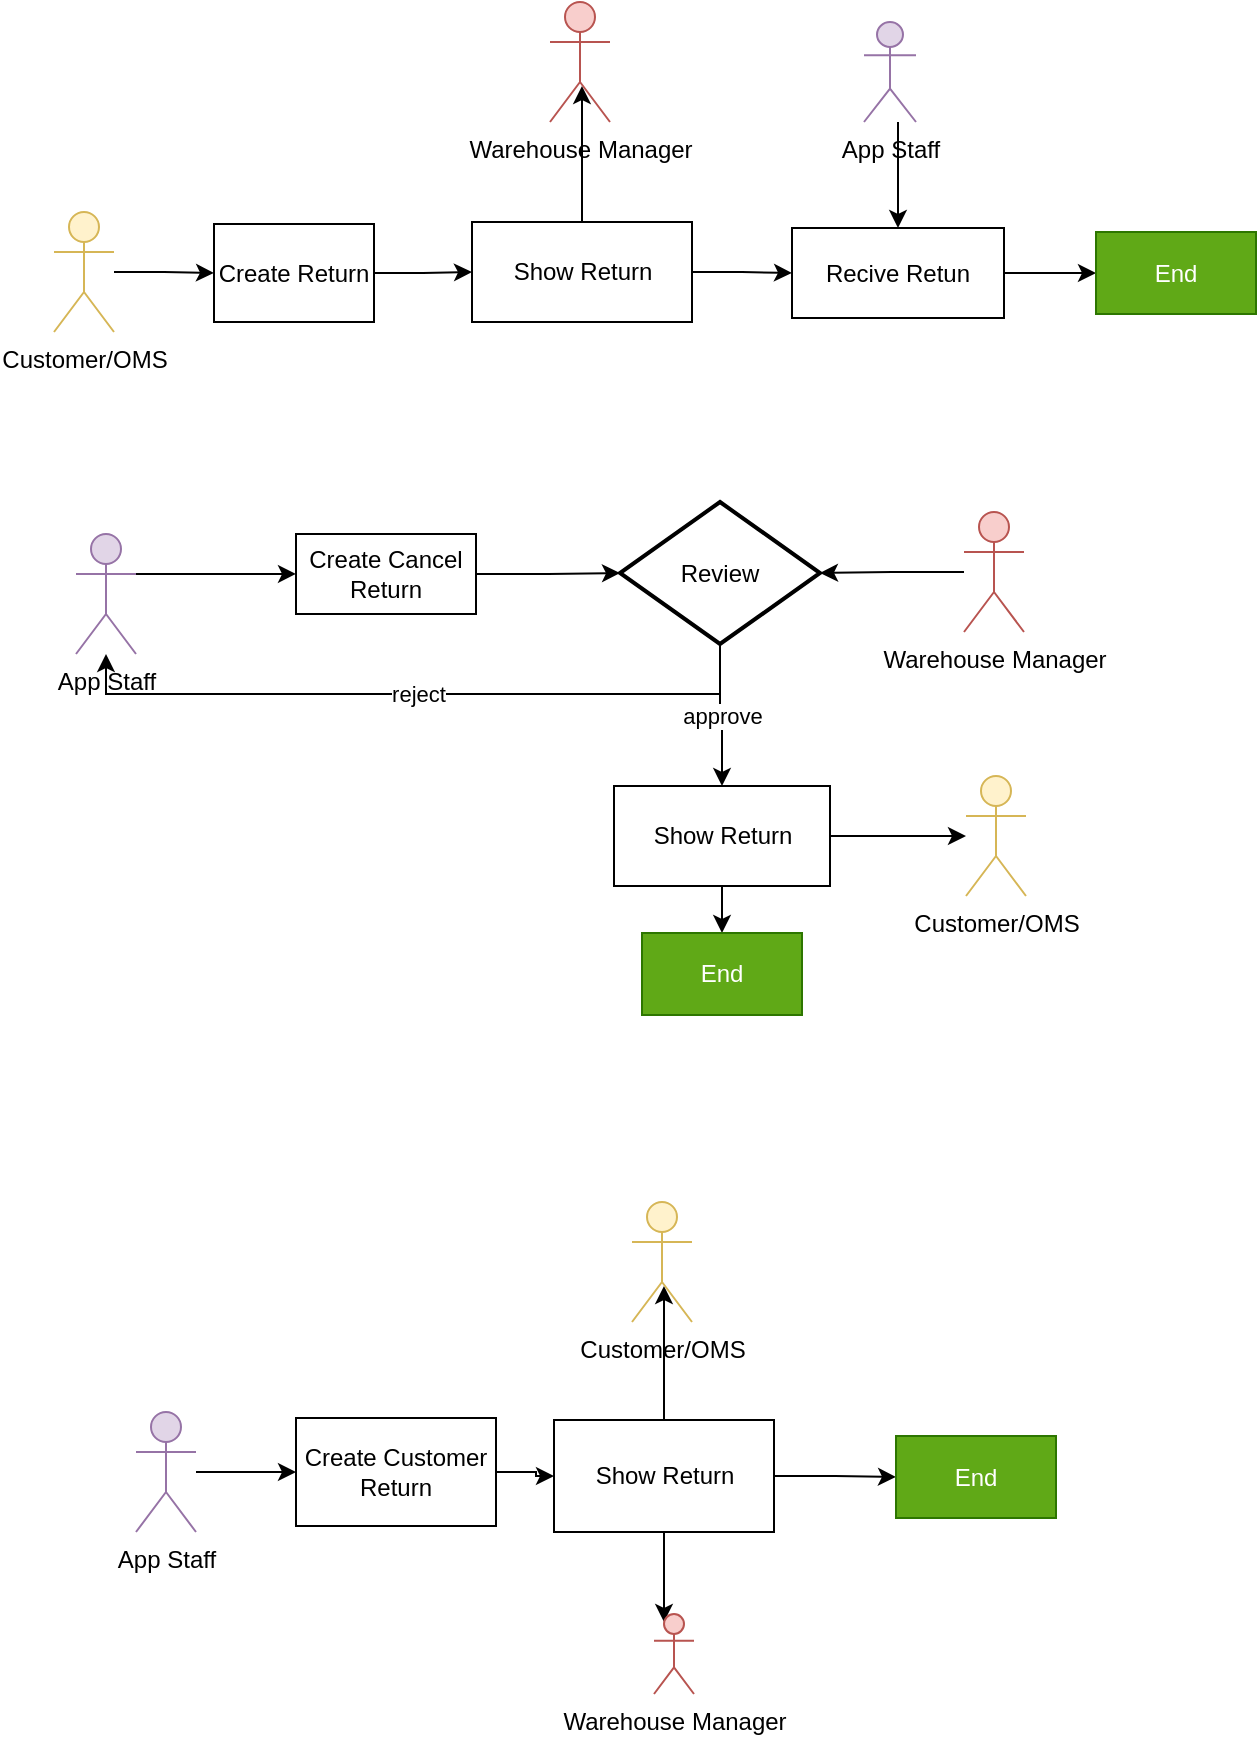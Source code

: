 <mxfile version="20.8.1" type="github">
  <diagram id="7MKN1ZvLbmqTgYSpZnFF" name="第 1 页">
    <mxGraphModel dx="1434" dy="796" grid="1" gridSize="10" guides="1" tooltips="1" connect="1" arrows="1" fold="1" page="1" pageScale="1" pageWidth="827" pageHeight="1169" math="0" shadow="0">
      <root>
        <mxCell id="0" />
        <mxCell id="1" parent="0" />
        <mxCell id="e26AVjFet1fbbbLMomEO-55" style="edgeStyle=orthogonalEdgeStyle;rounded=0;orthogonalLoop=1;jettySize=auto;html=1;entryX=0;entryY=0.5;entryDx=0;entryDy=0;" parent="1" source="gLBqxv2UtmNGe77p2A1N-1" target="e26AVjFet1fbbbLMomEO-35" edge="1">
          <mxGeometry relative="1" as="geometry" />
        </mxCell>
        <mxCell id="gLBqxv2UtmNGe77p2A1N-1" value="Create Return" style="rounded=0;whiteSpace=wrap;html=1;" parent="1" vertex="1">
          <mxGeometry x="199" y="121" width="80" height="49" as="geometry" />
        </mxCell>
        <mxCell id="e26AVjFet1fbbbLMomEO-2" style="edgeStyle=orthogonalEdgeStyle;rounded=0;orthogonalLoop=1;jettySize=auto;html=1;entryX=0;entryY=0.5;entryDx=0;entryDy=0;" parent="1" source="e26AVjFet1fbbbLMomEO-1" target="gLBqxv2UtmNGe77p2A1N-1" edge="1">
          <mxGeometry relative="1" as="geometry" />
        </mxCell>
        <mxCell id="e26AVjFet1fbbbLMomEO-1" value="Customer/OMS" style="shape=umlActor;verticalLabelPosition=bottom;verticalAlign=top;html=1;fillColor=#fff2cc;strokeColor=#d6b656;" parent="1" vertex="1">
          <mxGeometry x="119" y="115" width="30" height="60" as="geometry" />
        </mxCell>
        <mxCell id="e26AVjFet1fbbbLMomEO-11" style="edgeStyle=orthogonalEdgeStyle;rounded=0;orthogonalLoop=1;jettySize=auto;html=1;entryX=0;entryY=0.5;entryDx=0;entryDy=0;" parent="1" source="e26AVjFet1fbbbLMomEO-8" target="p526VUoGZZsJQChgebIe-1" edge="1">
          <mxGeometry relative="1" as="geometry">
            <mxPoint x="634" y="145.5" as="targetPoint" />
          </mxGeometry>
        </mxCell>
        <mxCell id="e26AVjFet1fbbbLMomEO-8" value="Recive Retun" style="rounded=0;whiteSpace=wrap;html=1;" parent="1" vertex="1">
          <mxGeometry x="488" y="123" width="106" height="45" as="geometry" />
        </mxCell>
        <mxCell id="e26AVjFet1fbbbLMomEO-15" style="edgeStyle=orthogonalEdgeStyle;rounded=0;orthogonalLoop=1;jettySize=auto;html=1;entryX=0.5;entryY=0;entryDx=0;entryDy=0;" parent="1" source="e26AVjFet1fbbbLMomEO-14" target="e26AVjFet1fbbbLMomEO-8" edge="1">
          <mxGeometry relative="1" as="geometry">
            <Array as="points">
              <mxPoint x="541" y="60" />
              <mxPoint x="541" y="60" />
            </Array>
          </mxGeometry>
        </mxCell>
        <mxCell id="e26AVjFet1fbbbLMomEO-14" value="App Staff" style="shape=umlActor;verticalLabelPosition=bottom;verticalAlign=top;html=1;outlineConnect=0;fillColor=#e1d5e7;strokeColor=#9673a6;" parent="1" vertex="1">
          <mxGeometry x="524" y="20" width="26" height="50" as="geometry" />
        </mxCell>
        <mxCell id="e26AVjFet1fbbbLMomEO-28" style="edgeStyle=orthogonalEdgeStyle;rounded=0;orthogonalLoop=1;jettySize=auto;html=1;exitX=1;exitY=0.333;exitDx=0;exitDy=0;exitPerimeter=0;" parent="1" source="e26AVjFet1fbbbLMomEO-18" target="e26AVjFet1fbbbLMomEO-19" edge="1">
          <mxGeometry relative="1" as="geometry" />
        </mxCell>
        <mxCell id="e26AVjFet1fbbbLMomEO-18" value="App Staff" style="shape=umlActor;verticalLabelPosition=bottom;verticalAlign=top;html=1;outlineConnect=0;fillColor=#e1d5e7;strokeColor=#9673a6;" parent="1" vertex="1">
          <mxGeometry x="130" y="276" width="30" height="60" as="geometry" />
        </mxCell>
        <mxCell id="e26AVjFet1fbbbLMomEO-45" style="edgeStyle=orthogonalEdgeStyle;rounded=0;orthogonalLoop=1;jettySize=auto;html=1;" parent="1" source="e26AVjFet1fbbbLMomEO-19" target="e26AVjFet1fbbbLMomEO-26" edge="1">
          <mxGeometry relative="1" as="geometry" />
        </mxCell>
        <mxCell id="e26AVjFet1fbbbLMomEO-19" value="Create Cancel Return" style="rounded=0;whiteSpace=wrap;html=1;" parent="1" vertex="1">
          <mxGeometry x="240" y="276" width="90" height="40" as="geometry" />
        </mxCell>
        <mxCell id="e26AVjFet1fbbbLMomEO-21" value="Customer/OMS" style="shape=umlActor;verticalLabelPosition=bottom;verticalAlign=top;html=1;outlineConnect=0;fillColor=#fff2cc;strokeColor=#d6b656;" parent="1" vertex="1">
          <mxGeometry x="575" y="397" width="30" height="60" as="geometry" />
        </mxCell>
        <mxCell id="e26AVjFet1fbbbLMomEO-50" value="approve" style="edgeStyle=orthogonalEdgeStyle;rounded=0;orthogonalLoop=1;jettySize=auto;html=1;" parent="1" source="e26AVjFet1fbbbLMomEO-26" target="e26AVjFet1fbbbLMomEO-47" edge="1">
          <mxGeometry relative="1" as="geometry" />
        </mxCell>
        <mxCell id="e26AVjFet1fbbbLMomEO-51" value="reject" style="edgeStyle=orthogonalEdgeStyle;rounded=0;orthogonalLoop=1;jettySize=auto;html=1;" parent="1" source="e26AVjFet1fbbbLMomEO-26" target="e26AVjFet1fbbbLMomEO-18" edge="1">
          <mxGeometry relative="1" as="geometry">
            <Array as="points">
              <mxPoint x="452" y="356" />
              <mxPoint x="145" y="356" />
            </Array>
          </mxGeometry>
        </mxCell>
        <mxCell id="e26AVjFet1fbbbLMomEO-26" value="Review" style="strokeWidth=2;html=1;shape=mxgraph.flowchart.decision;whiteSpace=wrap;" parent="1" vertex="1">
          <mxGeometry x="402" y="260" width="100" height="71" as="geometry" />
        </mxCell>
        <mxCell id="e26AVjFet1fbbbLMomEO-37" style="edgeStyle=orthogonalEdgeStyle;rounded=0;orthogonalLoop=1;jettySize=auto;html=1;entryX=0.533;entryY=0.7;entryDx=0;entryDy=0;entryPerimeter=0;" parent="1" source="e26AVjFet1fbbbLMomEO-35" target="e26AVjFet1fbbbLMomEO-36" edge="1">
          <mxGeometry relative="1" as="geometry" />
        </mxCell>
        <mxCell id="e26AVjFet1fbbbLMomEO-39" style="edgeStyle=orthogonalEdgeStyle;rounded=0;orthogonalLoop=1;jettySize=auto;html=1;entryX=0;entryY=0.5;entryDx=0;entryDy=0;" parent="1" source="e26AVjFet1fbbbLMomEO-35" target="e26AVjFet1fbbbLMomEO-8" edge="1">
          <mxGeometry relative="1" as="geometry" />
        </mxCell>
        <mxCell id="e26AVjFet1fbbbLMomEO-35" value="Show Return" style="html=1;" parent="1" vertex="1">
          <mxGeometry x="328" y="120" width="110" height="50" as="geometry" />
        </mxCell>
        <mxCell id="e26AVjFet1fbbbLMomEO-36" value="Warehouse Manager" style="shape=umlActor;verticalLabelPosition=bottom;verticalAlign=top;html=1;fillColor=#f8cecc;strokeColor=#b85450;" parent="1" vertex="1">
          <mxGeometry x="367" y="10" width="30" height="60" as="geometry" />
        </mxCell>
        <mxCell id="e26AVjFet1fbbbLMomEO-46" style="edgeStyle=orthogonalEdgeStyle;rounded=0;orthogonalLoop=1;jettySize=auto;html=1;" parent="1" source="e26AVjFet1fbbbLMomEO-43" target="e26AVjFet1fbbbLMomEO-26" edge="1">
          <mxGeometry relative="1" as="geometry" />
        </mxCell>
        <mxCell id="e26AVjFet1fbbbLMomEO-43" value="Warehouse Manager" style="shape=umlActor;verticalLabelPosition=bottom;verticalAlign=top;html=1;fillColor=#f8cecc;strokeColor=#b85450;" parent="1" vertex="1">
          <mxGeometry x="574" y="265" width="30" height="60" as="geometry" />
        </mxCell>
        <mxCell id="e26AVjFet1fbbbLMomEO-49" style="edgeStyle=orthogonalEdgeStyle;rounded=0;orthogonalLoop=1;jettySize=auto;html=1;" parent="1" source="e26AVjFet1fbbbLMomEO-47" target="e26AVjFet1fbbbLMomEO-21" edge="1">
          <mxGeometry relative="1" as="geometry" />
        </mxCell>
        <mxCell id="e26AVjFet1fbbbLMomEO-53" style="edgeStyle=orthogonalEdgeStyle;rounded=0;orthogonalLoop=1;jettySize=auto;html=1;entryX=0.5;entryY=0;entryDx=0;entryDy=0;" parent="1" source="e26AVjFet1fbbbLMomEO-47" target="p526VUoGZZsJQChgebIe-3" edge="1">
          <mxGeometry relative="1" as="geometry">
            <mxPoint x="453" y="508" as="targetPoint" />
          </mxGeometry>
        </mxCell>
        <mxCell id="e26AVjFet1fbbbLMomEO-47" value="Show Return" style="html=1;" parent="1" vertex="1">
          <mxGeometry x="399" y="402" width="108" height="50" as="geometry" />
        </mxCell>
        <mxCell id="p526VUoGZZsJQChgebIe-1" value="End" style="rounded=0;whiteSpace=wrap;html=1;fillColor=#60a917;fontColor=#ffffff;strokeColor=#2D7600;" parent="1" vertex="1">
          <mxGeometry x="640" y="125" width="80" height="41" as="geometry" />
        </mxCell>
        <mxCell id="p526VUoGZZsJQChgebIe-3" value="End" style="rounded=0;whiteSpace=wrap;html=1;fillColor=#60a917;fontColor=#ffffff;strokeColor=#2D7600;" parent="1" vertex="1">
          <mxGeometry x="413" y="475.5" width="80" height="41" as="geometry" />
        </mxCell>
        <mxCell id="p526VUoGZZsJQChgebIe-5" style="edgeStyle=orthogonalEdgeStyle;rounded=0;orthogonalLoop=1;jettySize=auto;html=1;entryX=0;entryY=0.5;entryDx=0;entryDy=0;" parent="1" source="p526VUoGZZsJQChgebIe-6" target="p526VUoGZZsJQChgebIe-15" edge="1">
          <mxGeometry relative="1" as="geometry" />
        </mxCell>
        <mxCell id="p526VUoGZZsJQChgebIe-6" value="Create Customer Return" style="rounded=0;whiteSpace=wrap;html=1;" parent="1" vertex="1">
          <mxGeometry x="240" y="718" width="100" height="54" as="geometry" />
        </mxCell>
        <mxCell id="p526VUoGZZsJQChgebIe-7" style="edgeStyle=orthogonalEdgeStyle;rounded=0;orthogonalLoop=1;jettySize=auto;html=1;entryX=0;entryY=0.5;entryDx=0;entryDy=0;" parent="1" source="p526VUoGZZsJQChgebIe-8" target="p526VUoGZZsJQChgebIe-6" edge="1">
          <mxGeometry relative="1" as="geometry" />
        </mxCell>
        <mxCell id="p526VUoGZZsJQChgebIe-8" value="App Staff" style="shape=umlActor;verticalLabelPosition=bottom;verticalAlign=top;html=1;fillColor=#e1d5e7;strokeColor=#9673a6;" parent="1" vertex="1">
          <mxGeometry x="160" y="715" width="30" height="60" as="geometry" />
        </mxCell>
        <mxCell id="p526VUoGZZsJQChgebIe-9" style="edgeStyle=orthogonalEdgeStyle;rounded=0;orthogonalLoop=1;jettySize=auto;html=1;entryX=0;entryY=0.5;entryDx=0;entryDy=0;exitX=1;exitY=0.5;exitDx=0;exitDy=0;" parent="1" source="p526VUoGZZsJQChgebIe-15" target="p526VUoGZZsJQChgebIe-17" edge="1">
          <mxGeometry relative="1" as="geometry">
            <mxPoint x="675" y="745.5" as="targetPoint" />
            <mxPoint x="635" y="745.5" as="sourcePoint" />
          </mxGeometry>
        </mxCell>
        <mxCell id="p526VUoGZZsJQChgebIe-13" style="edgeStyle=orthogonalEdgeStyle;rounded=0;orthogonalLoop=1;jettySize=auto;html=1;entryX=0.533;entryY=0.7;entryDx=0;entryDy=0;entryPerimeter=0;" parent="1" source="p526VUoGZZsJQChgebIe-15" target="p526VUoGZZsJQChgebIe-16" edge="1">
          <mxGeometry relative="1" as="geometry" />
        </mxCell>
        <mxCell id="p526VUoGZZsJQChgebIe-20" style="edgeStyle=orthogonalEdgeStyle;rounded=0;orthogonalLoop=1;jettySize=auto;html=1;entryX=0.25;entryY=0.1;entryDx=0;entryDy=0;entryPerimeter=0;" parent="1" source="p526VUoGZZsJQChgebIe-15" target="p526VUoGZZsJQChgebIe-18" edge="1">
          <mxGeometry relative="1" as="geometry" />
        </mxCell>
        <mxCell id="p526VUoGZZsJQChgebIe-15" value="Show Return" style="html=1;" parent="1" vertex="1">
          <mxGeometry x="369" y="719" width="110" height="56" as="geometry" />
        </mxCell>
        <mxCell id="p526VUoGZZsJQChgebIe-16" value="Customer/OMS" style="shape=umlActor;verticalLabelPosition=bottom;verticalAlign=top;html=1;fillColor=#fff2cc;strokeColor=#d6b656;" parent="1" vertex="1">
          <mxGeometry x="408" y="610" width="30" height="60" as="geometry" />
        </mxCell>
        <mxCell id="p526VUoGZZsJQChgebIe-17" value="End" style="rounded=0;whiteSpace=wrap;html=1;fillColor=#60a917;fontColor=#ffffff;strokeColor=#2D7600;" parent="1" vertex="1">
          <mxGeometry x="540" y="727" width="80" height="41" as="geometry" />
        </mxCell>
        <mxCell id="p526VUoGZZsJQChgebIe-18" value="Warehouse Manager" style="shape=umlActor;verticalLabelPosition=bottom;verticalAlign=top;html=1;outlineConnect=0;fillColor=#f8cecc;strokeColor=#b85450;" parent="1" vertex="1">
          <mxGeometry x="419" y="816" width="20" height="40" as="geometry" />
        </mxCell>
      </root>
    </mxGraphModel>
  </diagram>
</mxfile>
